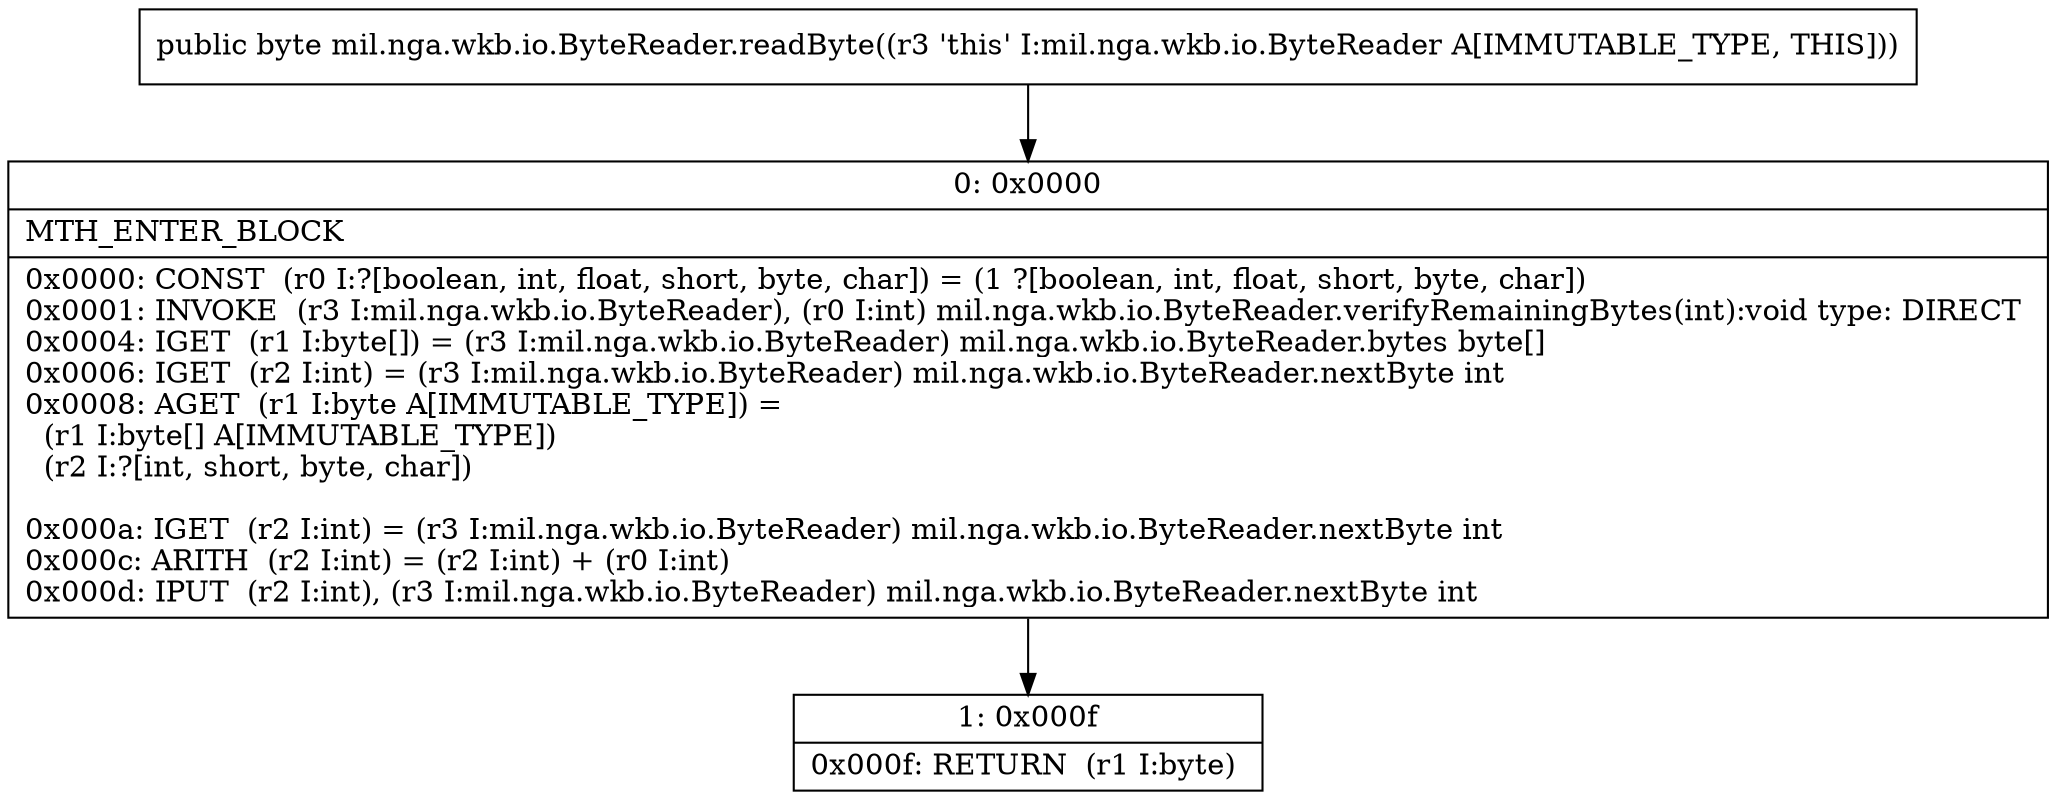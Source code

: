 digraph "CFG formil.nga.wkb.io.ByteReader.readByte()B" {
Node_0 [shape=record,label="{0\:\ 0x0000|MTH_ENTER_BLOCK\l|0x0000: CONST  (r0 I:?[boolean, int, float, short, byte, char]) = (1 ?[boolean, int, float, short, byte, char]) \l0x0001: INVOKE  (r3 I:mil.nga.wkb.io.ByteReader), (r0 I:int) mil.nga.wkb.io.ByteReader.verifyRemainingBytes(int):void type: DIRECT \l0x0004: IGET  (r1 I:byte[]) = (r3 I:mil.nga.wkb.io.ByteReader) mil.nga.wkb.io.ByteReader.bytes byte[] \l0x0006: IGET  (r2 I:int) = (r3 I:mil.nga.wkb.io.ByteReader) mil.nga.wkb.io.ByteReader.nextByte int \l0x0008: AGET  (r1 I:byte A[IMMUTABLE_TYPE]) = \l  (r1 I:byte[] A[IMMUTABLE_TYPE])\l  (r2 I:?[int, short, byte, char])\l \l0x000a: IGET  (r2 I:int) = (r3 I:mil.nga.wkb.io.ByteReader) mil.nga.wkb.io.ByteReader.nextByte int \l0x000c: ARITH  (r2 I:int) = (r2 I:int) + (r0 I:int) \l0x000d: IPUT  (r2 I:int), (r3 I:mil.nga.wkb.io.ByteReader) mil.nga.wkb.io.ByteReader.nextByte int \l}"];
Node_1 [shape=record,label="{1\:\ 0x000f|0x000f: RETURN  (r1 I:byte) \l}"];
MethodNode[shape=record,label="{public byte mil.nga.wkb.io.ByteReader.readByte((r3 'this' I:mil.nga.wkb.io.ByteReader A[IMMUTABLE_TYPE, THIS])) }"];
MethodNode -> Node_0;
Node_0 -> Node_1;
}

